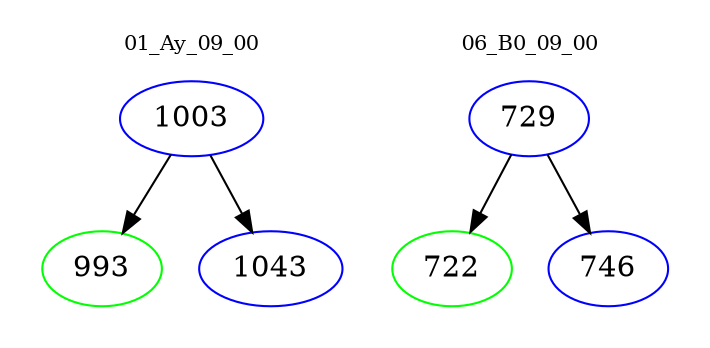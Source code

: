 digraph{
subgraph cluster_0 {
color = white
label = "01_Ay_09_00";
fontsize=10;
T0_1003 [label="1003", color="blue"]
T0_1003 -> T0_993 [color="black"]
T0_993 [label="993", color="green"]
T0_1003 -> T0_1043 [color="black"]
T0_1043 [label="1043", color="blue"]
}
subgraph cluster_1 {
color = white
label = "06_B0_09_00";
fontsize=10;
T1_729 [label="729", color="blue"]
T1_729 -> T1_722 [color="black"]
T1_722 [label="722", color="green"]
T1_729 -> T1_746 [color="black"]
T1_746 [label="746", color="blue"]
}
}
